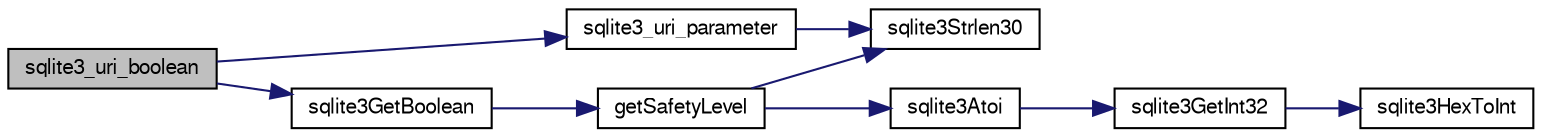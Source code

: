 digraph "sqlite3_uri_boolean"
{
  edge [fontname="FreeSans",fontsize="10",labelfontname="FreeSans",labelfontsize="10"];
  node [fontname="FreeSans",fontsize="10",shape=record];
  rankdir="LR";
  Node390505 [label="sqlite3_uri_boolean",height=0.2,width=0.4,color="black", fillcolor="grey75", style="filled", fontcolor="black"];
  Node390505 -> Node390506 [color="midnightblue",fontsize="10",style="solid",fontname="FreeSans"];
  Node390506 [label="sqlite3_uri_parameter",height=0.2,width=0.4,color="black", fillcolor="white", style="filled",URL="$sqlite3_8c.html#ac458a31f6d1ac77f3458747610fb05a0"];
  Node390506 -> Node390507 [color="midnightblue",fontsize="10",style="solid",fontname="FreeSans"];
  Node390507 [label="sqlite3Strlen30",height=0.2,width=0.4,color="black", fillcolor="white", style="filled",URL="$sqlite3_8c.html#a3dcd80ba41f1a308193dee74857b62a7"];
  Node390505 -> Node390508 [color="midnightblue",fontsize="10",style="solid",fontname="FreeSans"];
  Node390508 [label="sqlite3GetBoolean",height=0.2,width=0.4,color="black", fillcolor="white", style="filled",URL="$sqlite3_8c.html#ab0af800844fea07eb392dfcabd9b8b27"];
  Node390508 -> Node390509 [color="midnightblue",fontsize="10",style="solid",fontname="FreeSans"];
  Node390509 [label="getSafetyLevel",height=0.2,width=0.4,color="black", fillcolor="white", style="filled",URL="$sqlite3_8c.html#af9872d15b4c16938e89be4066ec1c590"];
  Node390509 -> Node390510 [color="midnightblue",fontsize="10",style="solid",fontname="FreeSans"];
  Node390510 [label="sqlite3Atoi",height=0.2,width=0.4,color="black", fillcolor="white", style="filled",URL="$sqlite3_8c.html#a567fec0d8e10559f0f901f485158a9ad"];
  Node390510 -> Node390511 [color="midnightblue",fontsize="10",style="solid",fontname="FreeSans"];
  Node390511 [label="sqlite3GetInt32",height=0.2,width=0.4,color="black", fillcolor="white", style="filled",URL="$sqlite3_8c.html#a5f876209b4343549fc9224cd11c70928"];
  Node390511 -> Node390512 [color="midnightblue",fontsize="10",style="solid",fontname="FreeSans"];
  Node390512 [label="sqlite3HexToInt",height=0.2,width=0.4,color="black", fillcolor="white", style="filled",URL="$sqlite3_8c.html#ae3802c77b18399c03c8c9f973ff47239"];
  Node390509 -> Node390507 [color="midnightblue",fontsize="10",style="solid",fontname="FreeSans"];
}
